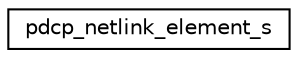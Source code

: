 digraph "Graphical Class Hierarchy"
{
 // LATEX_PDF_SIZE
  edge [fontname="Helvetica",fontsize="10",labelfontname="Helvetica",labelfontsize="10"];
  node [fontname="Helvetica",fontsize="10",shape=record];
  rankdir="LR";
  Node0 [label="pdcp_netlink_element_s",height=0.2,width=0.4,color="black", fillcolor="white", style="filled",URL="$structpdcp__netlink__element__s.html",tooltip=" "];
}
